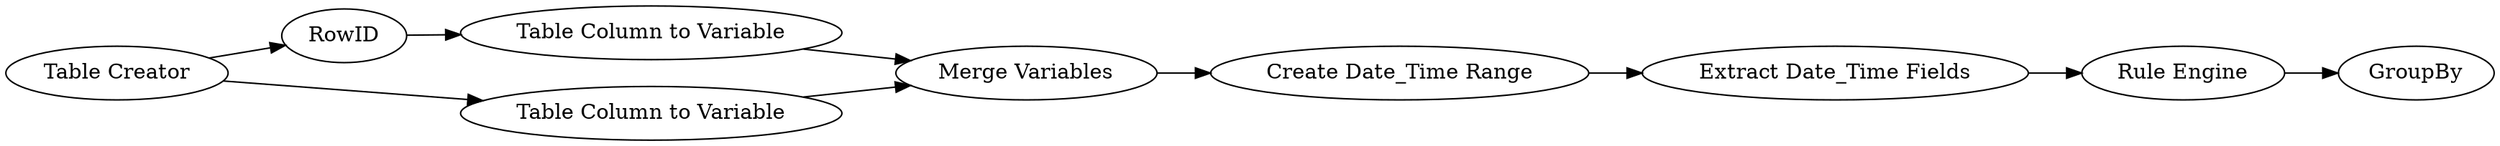 digraph {
	8 -> 1
	4 -> 5
	2 -> 13
	13 -> 12
	11 -> 8
	3 -> 4
	12 -> 8
	1 -> 3
	2 -> 11
	5 [label=GroupBy]
	13 [label=RowID]
	1 [label="Create Date_Time Range"]
	11 [label="Table Column to Variable"]
	4 [label="Rule Engine"]
	8 [label="Merge Variables"]
	3 [label="Extract Date_Time Fields"]
	2 [label="Table Creator"]
	12 [label="Table Column to Variable"]
	rankdir=LR
}
